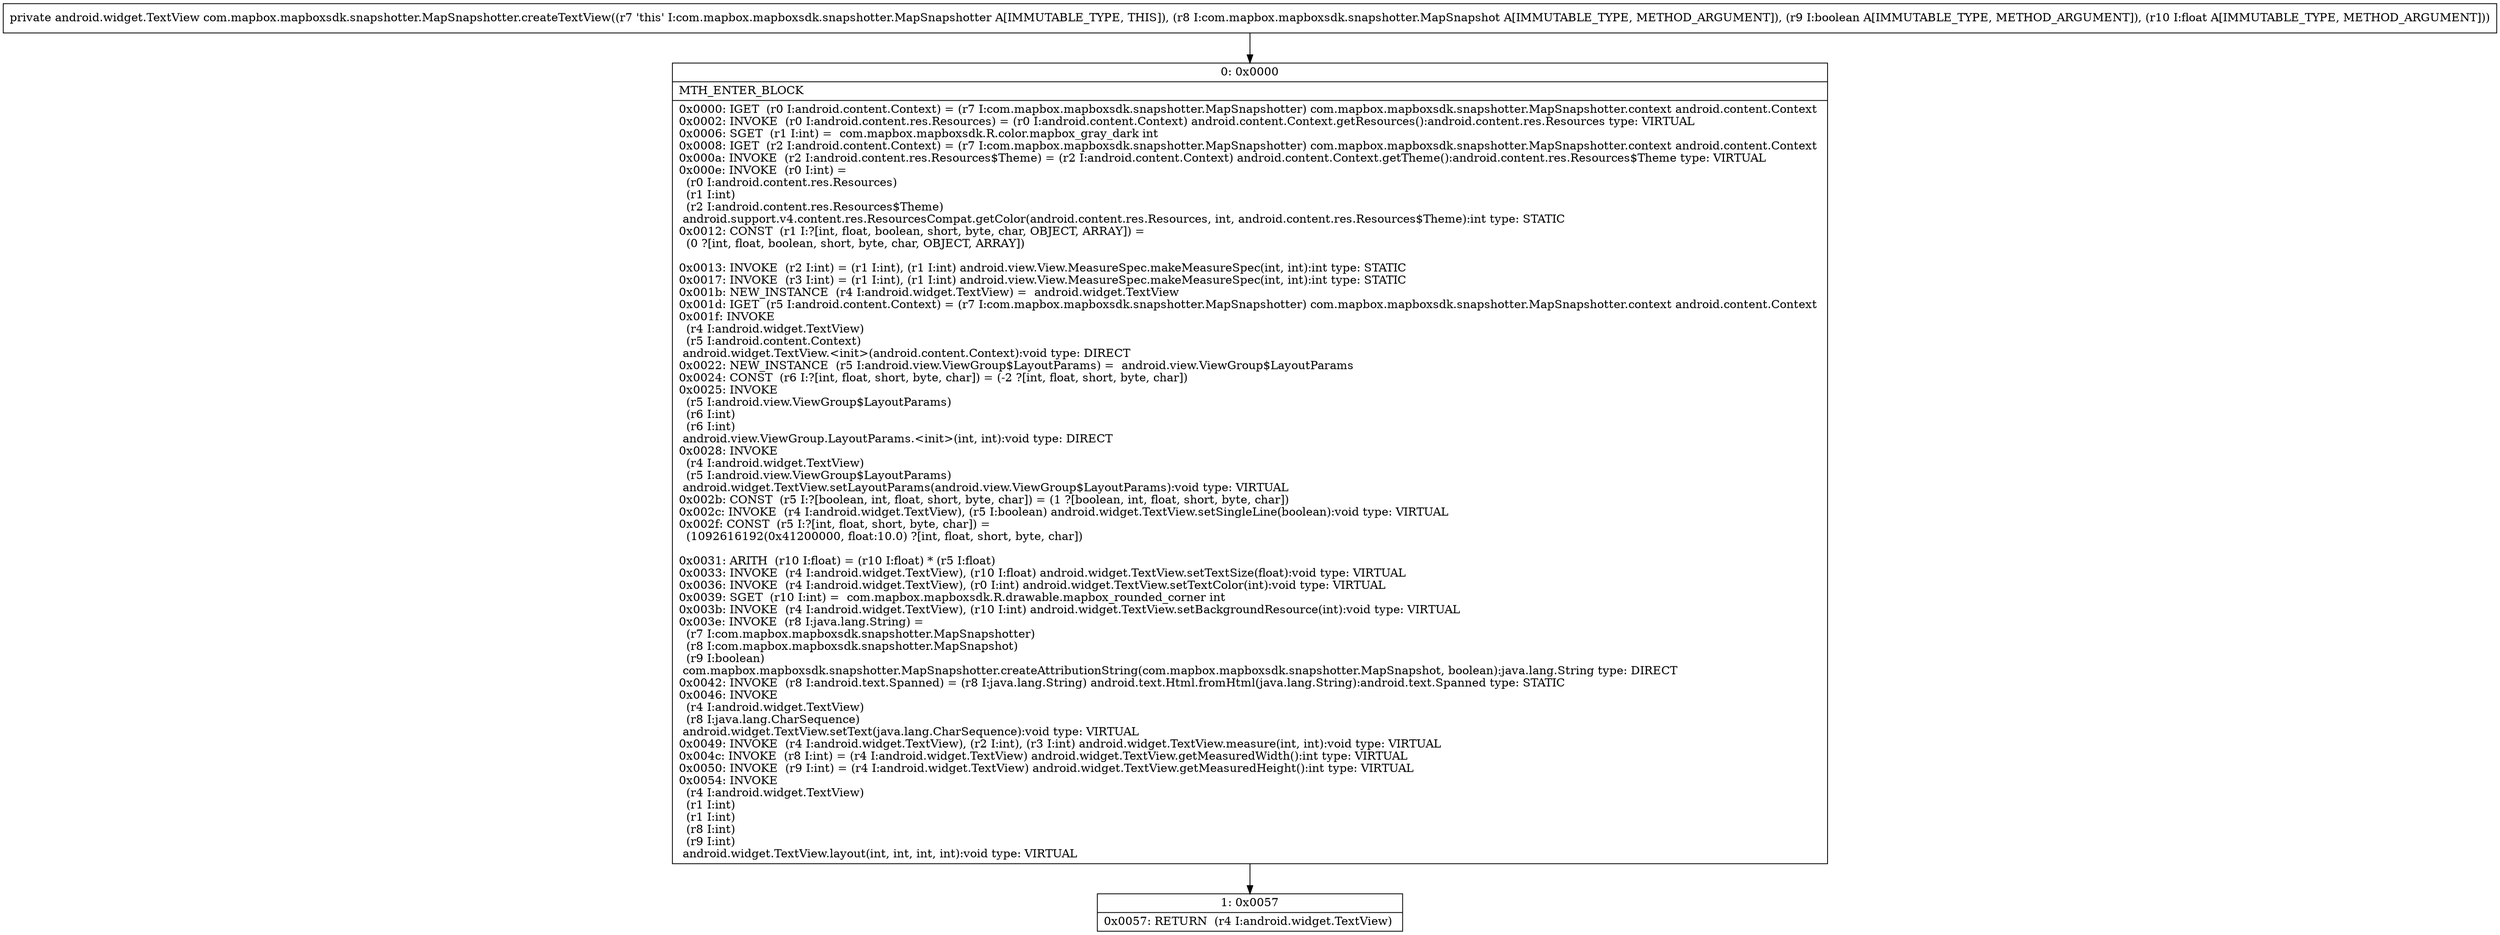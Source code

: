 digraph "CFG forcom.mapbox.mapboxsdk.snapshotter.MapSnapshotter.createTextView(Lcom\/mapbox\/mapboxsdk\/snapshotter\/MapSnapshot;ZF)Landroid\/widget\/TextView;" {
Node_0 [shape=record,label="{0\:\ 0x0000|MTH_ENTER_BLOCK\l|0x0000: IGET  (r0 I:android.content.Context) = (r7 I:com.mapbox.mapboxsdk.snapshotter.MapSnapshotter) com.mapbox.mapboxsdk.snapshotter.MapSnapshotter.context android.content.Context \l0x0002: INVOKE  (r0 I:android.content.res.Resources) = (r0 I:android.content.Context) android.content.Context.getResources():android.content.res.Resources type: VIRTUAL \l0x0006: SGET  (r1 I:int) =  com.mapbox.mapboxsdk.R.color.mapbox_gray_dark int \l0x0008: IGET  (r2 I:android.content.Context) = (r7 I:com.mapbox.mapboxsdk.snapshotter.MapSnapshotter) com.mapbox.mapboxsdk.snapshotter.MapSnapshotter.context android.content.Context \l0x000a: INVOKE  (r2 I:android.content.res.Resources$Theme) = (r2 I:android.content.Context) android.content.Context.getTheme():android.content.res.Resources$Theme type: VIRTUAL \l0x000e: INVOKE  (r0 I:int) = \l  (r0 I:android.content.res.Resources)\l  (r1 I:int)\l  (r2 I:android.content.res.Resources$Theme)\l android.support.v4.content.res.ResourcesCompat.getColor(android.content.res.Resources, int, android.content.res.Resources$Theme):int type: STATIC \l0x0012: CONST  (r1 I:?[int, float, boolean, short, byte, char, OBJECT, ARRAY]) = \l  (0 ?[int, float, boolean, short, byte, char, OBJECT, ARRAY])\l \l0x0013: INVOKE  (r2 I:int) = (r1 I:int), (r1 I:int) android.view.View.MeasureSpec.makeMeasureSpec(int, int):int type: STATIC \l0x0017: INVOKE  (r3 I:int) = (r1 I:int), (r1 I:int) android.view.View.MeasureSpec.makeMeasureSpec(int, int):int type: STATIC \l0x001b: NEW_INSTANCE  (r4 I:android.widget.TextView) =  android.widget.TextView \l0x001d: IGET  (r5 I:android.content.Context) = (r7 I:com.mapbox.mapboxsdk.snapshotter.MapSnapshotter) com.mapbox.mapboxsdk.snapshotter.MapSnapshotter.context android.content.Context \l0x001f: INVOKE  \l  (r4 I:android.widget.TextView)\l  (r5 I:android.content.Context)\l android.widget.TextView.\<init\>(android.content.Context):void type: DIRECT \l0x0022: NEW_INSTANCE  (r5 I:android.view.ViewGroup$LayoutParams) =  android.view.ViewGroup$LayoutParams \l0x0024: CONST  (r6 I:?[int, float, short, byte, char]) = (\-2 ?[int, float, short, byte, char]) \l0x0025: INVOKE  \l  (r5 I:android.view.ViewGroup$LayoutParams)\l  (r6 I:int)\l  (r6 I:int)\l android.view.ViewGroup.LayoutParams.\<init\>(int, int):void type: DIRECT \l0x0028: INVOKE  \l  (r4 I:android.widget.TextView)\l  (r5 I:android.view.ViewGroup$LayoutParams)\l android.widget.TextView.setLayoutParams(android.view.ViewGroup$LayoutParams):void type: VIRTUAL \l0x002b: CONST  (r5 I:?[boolean, int, float, short, byte, char]) = (1 ?[boolean, int, float, short, byte, char]) \l0x002c: INVOKE  (r4 I:android.widget.TextView), (r5 I:boolean) android.widget.TextView.setSingleLine(boolean):void type: VIRTUAL \l0x002f: CONST  (r5 I:?[int, float, short, byte, char]) = \l  (1092616192(0x41200000, float:10.0) ?[int, float, short, byte, char])\l \l0x0031: ARITH  (r10 I:float) = (r10 I:float) * (r5 I:float) \l0x0033: INVOKE  (r4 I:android.widget.TextView), (r10 I:float) android.widget.TextView.setTextSize(float):void type: VIRTUAL \l0x0036: INVOKE  (r4 I:android.widget.TextView), (r0 I:int) android.widget.TextView.setTextColor(int):void type: VIRTUAL \l0x0039: SGET  (r10 I:int) =  com.mapbox.mapboxsdk.R.drawable.mapbox_rounded_corner int \l0x003b: INVOKE  (r4 I:android.widget.TextView), (r10 I:int) android.widget.TextView.setBackgroundResource(int):void type: VIRTUAL \l0x003e: INVOKE  (r8 I:java.lang.String) = \l  (r7 I:com.mapbox.mapboxsdk.snapshotter.MapSnapshotter)\l  (r8 I:com.mapbox.mapboxsdk.snapshotter.MapSnapshot)\l  (r9 I:boolean)\l com.mapbox.mapboxsdk.snapshotter.MapSnapshotter.createAttributionString(com.mapbox.mapboxsdk.snapshotter.MapSnapshot, boolean):java.lang.String type: DIRECT \l0x0042: INVOKE  (r8 I:android.text.Spanned) = (r8 I:java.lang.String) android.text.Html.fromHtml(java.lang.String):android.text.Spanned type: STATIC \l0x0046: INVOKE  \l  (r4 I:android.widget.TextView)\l  (r8 I:java.lang.CharSequence)\l android.widget.TextView.setText(java.lang.CharSequence):void type: VIRTUAL \l0x0049: INVOKE  (r4 I:android.widget.TextView), (r2 I:int), (r3 I:int) android.widget.TextView.measure(int, int):void type: VIRTUAL \l0x004c: INVOKE  (r8 I:int) = (r4 I:android.widget.TextView) android.widget.TextView.getMeasuredWidth():int type: VIRTUAL \l0x0050: INVOKE  (r9 I:int) = (r4 I:android.widget.TextView) android.widget.TextView.getMeasuredHeight():int type: VIRTUAL \l0x0054: INVOKE  \l  (r4 I:android.widget.TextView)\l  (r1 I:int)\l  (r1 I:int)\l  (r8 I:int)\l  (r9 I:int)\l android.widget.TextView.layout(int, int, int, int):void type: VIRTUAL \l}"];
Node_1 [shape=record,label="{1\:\ 0x0057|0x0057: RETURN  (r4 I:android.widget.TextView) \l}"];
MethodNode[shape=record,label="{private android.widget.TextView com.mapbox.mapboxsdk.snapshotter.MapSnapshotter.createTextView((r7 'this' I:com.mapbox.mapboxsdk.snapshotter.MapSnapshotter A[IMMUTABLE_TYPE, THIS]), (r8 I:com.mapbox.mapboxsdk.snapshotter.MapSnapshot A[IMMUTABLE_TYPE, METHOD_ARGUMENT]), (r9 I:boolean A[IMMUTABLE_TYPE, METHOD_ARGUMENT]), (r10 I:float A[IMMUTABLE_TYPE, METHOD_ARGUMENT])) }"];
MethodNode -> Node_0;
Node_0 -> Node_1;
}

